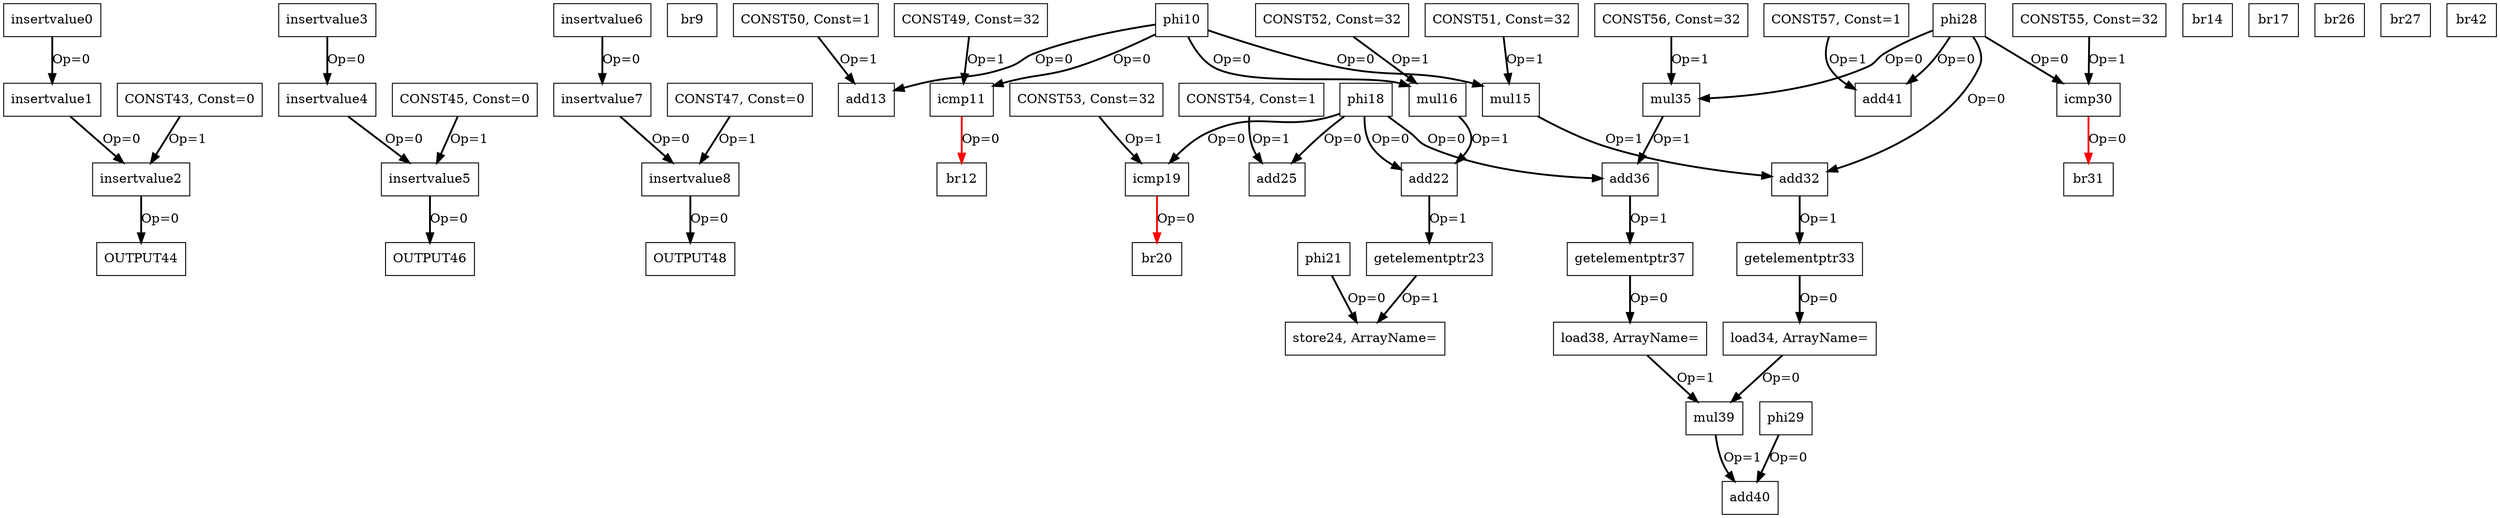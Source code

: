 Digraph G {
insertvalue0[label = "insertvalue0", shape = box, color = black];
insertvalue1[label = "insertvalue1", shape = box, color = black];
insertvalue2[label = "insertvalue2", shape = box, color = black];
insertvalue3[label = "insertvalue3", shape = box, color = black];
insertvalue4[label = "insertvalue4", shape = box, color = black];
insertvalue5[label = "insertvalue5", shape = box, color = black];
insertvalue6[label = "insertvalue6", shape = box, color = black];
insertvalue7[label = "insertvalue7", shape = box, color = black];
insertvalue8[label = "insertvalue8", shape = box, color = black];
br9[label = "br9", shape = box, color = black];
phi10[label = "phi10", shape = box, color = black];
icmp11[label = "icmp11", shape = box, color = black];
br12[label = "br12", shape = box, color = black];
add13[label = "add13", shape = box, color = black];
br14[label = "br14", shape = box, color = black];
mul15[label = "mul15", shape = box, color = black];
mul16[label = "mul16", shape = box, color = black];
br17[label = "br17", shape = box, color = black];
phi18[label = "phi18", shape = box, color = black];
icmp19[label = "icmp19", shape = box, color = black];
br20[label = "br20", shape = box, color = black];
phi21[label = "phi21", shape = box, color = black];
add22[label = "add22", shape = box, color = black];
getelementptr23[label = "getelementptr23", shape = box, color = black];
store24[label = "store24, ArrayName=", shape = box, color = black];
add25[label = "add25", shape = box, color = black];
br26[label = "br26", shape = box, color = black];
br27[label = "br27", shape = box, color = black];
phi28[label = "phi28", shape = box, color = black];
phi29[label = "phi29", shape = box, color = black];
icmp30[label = "icmp30", shape = box, color = black];
br31[label = "br31", shape = box, color = black];
add32[label = "add32", shape = box, color = black];
getelementptr33[label = "getelementptr33", shape = box, color = black];
load34[label = "load34, ArrayName=", shape = box, color = black];
mul35[label = "mul35", shape = box, color = black];
add36[label = "add36", shape = box, color = black];
getelementptr37[label = "getelementptr37", shape = box, color = black];
load38[label = "load38, ArrayName=", shape = box, color = black];
mul39[label = "mul39", shape = box, color = black];
add40[label = "add40", shape = box, color = black];
add41[label = "add41", shape = box, color = black];
br42[label = "br42", shape = box, color = black];
CONST43[label = "CONST43, Const=0", shape = box, color = black];
OUTPUT44[label = "OUTPUT44", shape = box, color = black];
CONST45[label = "CONST45, Const=0", shape = box, color = black];
OUTPUT46[label = "OUTPUT46", shape = box, color = black];
CONST47[label = "CONST47, Const=0", shape = box, color = black];
OUTPUT48[label = "OUTPUT48", shape = box, color = black];
CONST49[label = "CONST49, Const=32", shape = box, color = black];
CONST50[label = "CONST50, Const=1", shape = box, color = black];
CONST51[label = "CONST51, Const=32", shape = box, color = black];
CONST52[label = "CONST52, Const=32", shape = box, color = black];
CONST53[label = "CONST53, Const=32", shape = box, color = black];
CONST54[label = "CONST54, Const=1", shape = box, color = black];
CONST55[label = "CONST55, Const=32", shape = box, color = black];
CONST56[label = "CONST56, Const=32", shape = box, color = black];
CONST57[label = "CONST57, Const=1", shape = box, color = black];
insertvalue0 -> insertvalue1[color = black, style = bold, label = "Op=0"];
insertvalue1 -> insertvalue2[color = black, style = bold, label = "Op=0"];
CONST43 -> insertvalue2[color = black, style = bold, label = "Op=1"];
insertvalue2 -> OUTPUT44[color = black, style = bold, label = "Op=0"];
insertvalue3 -> insertvalue4[color = black, style = bold, label = "Op=0"];
insertvalue4 -> insertvalue5[color = black, style = bold, label = "Op=0"];
CONST45 -> insertvalue5[color = black, style = bold, label = "Op=1"];
insertvalue5 -> OUTPUT46[color = black, style = bold, label = "Op=0"];
insertvalue6 -> insertvalue7[color = black, style = bold, label = "Op=0"];
insertvalue7 -> insertvalue8[color = black, style = bold, label = "Op=0"];
CONST47 -> insertvalue8[color = black, style = bold, label = "Op=1"];
insertvalue8 -> OUTPUT48[color = black, style = bold, label = "Op=0"];
phi10 -> add13[color = black, style = bold, label = "Op=0"];
phi10 -> mul16[color = black, style = bold, label = "Op=0"];
phi10 -> mul15[color = black, style = bold, label = "Op=0"];
phi10 -> icmp11[color = black, style = bold, label = "Op=0"];
CONST49 -> icmp11[color = black, style = bold, label = "Op=1"];
icmp11 -> br12[color = red, style = bold, label = "Op=0"];
CONST50 -> add13[color = black, style = bold, label = "Op=1"];
CONST51 -> mul15[color = black, style = bold, label = "Op=1"];
mul15 -> add32[color = black, style = bold, label = "Op=1"];
CONST52 -> mul16[color = black, style = bold, label = "Op=1"];
mul16 -> add22[color = black, style = bold, label = "Op=1"];
phi18 -> add25[color = black, style = bold, label = "Op=0"];
phi18 -> add22[color = black, style = bold, label = "Op=0"];
phi18 -> add36[color = black, style = bold, label = "Op=0"];
phi18 -> icmp19[color = black, style = bold, label = "Op=0"];
CONST53 -> icmp19[color = black, style = bold, label = "Op=1"];
icmp19 -> br20[color = red, style = bold, label = "Op=0"];
phi21 -> store24[color = black, style = bold, label = "Op=0"];
add22 -> getelementptr23[color = black, style = bold, label = "Op=1"];
getelementptr23 -> store24[color = black, style = bold, label = "Op=1"];
CONST54 -> add25[color = black, style = bold, label = "Op=1"];
phi28 -> add41[color = black, style = bold, label = "Op=0"];
phi28 -> mul35[color = black, style = bold, label = "Op=0"];
phi28 -> add32[color = black, style = bold, label = "Op=0"];
phi28 -> icmp30[color = black, style = bold, label = "Op=0"];
phi29 -> add40[color = black, style = bold, label = "Op=0"];
CONST55 -> icmp30[color = black, style = bold, label = "Op=1"];
icmp30 -> br31[color = red, style = bold, label = "Op=0"];
add32 -> getelementptr33[color = black, style = bold, label = "Op=1"];
getelementptr33 -> load34[color = black, style = bold, label = "Op=0"];
load34 -> mul39[color = black, style = bold, label = "Op=0"];
CONST56 -> mul35[color = black, style = bold, label = "Op=1"];
mul35 -> add36[color = black, style = bold, label = "Op=1"];
add36 -> getelementptr37[color = black, style = bold, label = "Op=1"];
getelementptr37 -> load38[color = black, style = bold, label = "Op=0"];
load38 -> mul39[color = black, style = bold, label = "Op=1"];
mul39 -> add40[color = black, style = bold, label = "Op=1"];
CONST57 -> add41[color = black, style = bold, label = "Op=1"];
}
